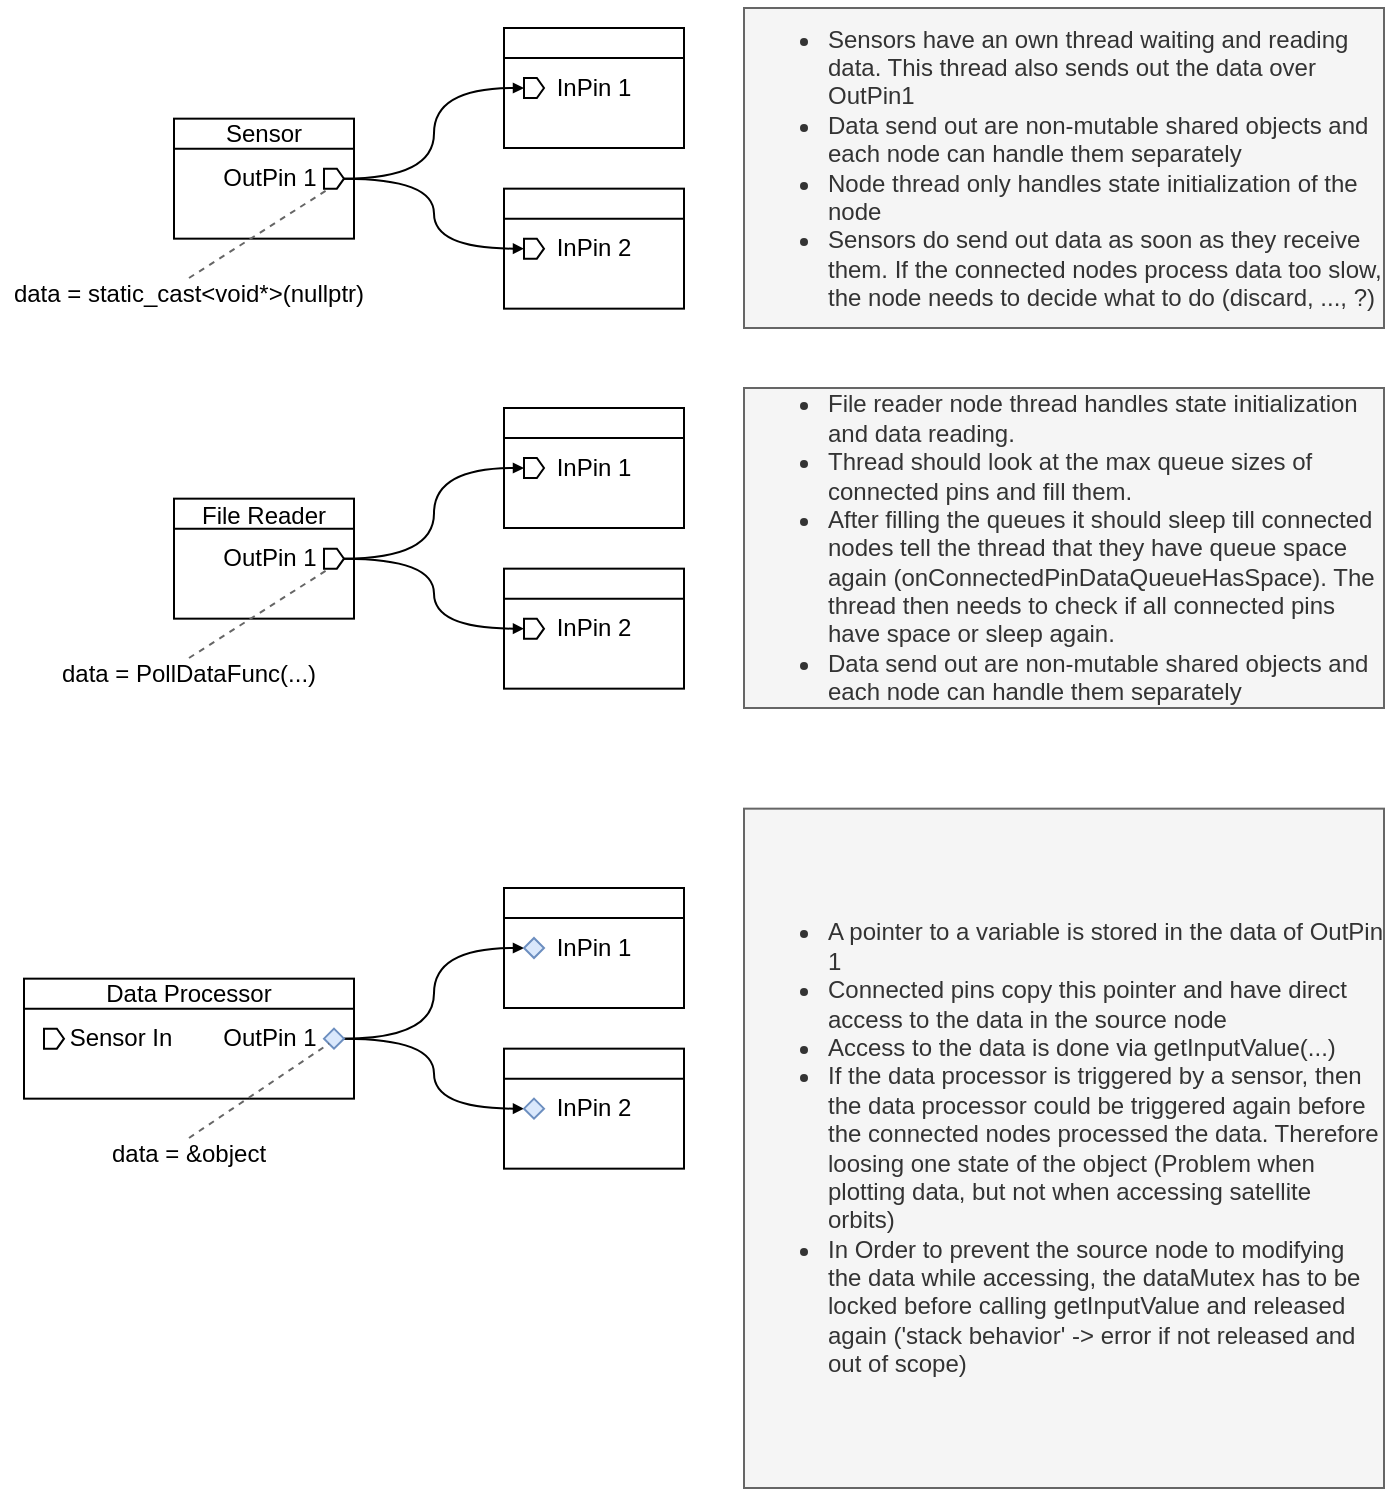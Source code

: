 <mxfile version="20.2.8" type="device" pages="2"><diagram id="ZqwIxEOseO8o3ouNPCf6" name="Page-1"><mxGraphModel dx="1065" dy="580" grid="1" gridSize="10" guides="1" tooltips="1" connect="1" arrows="1" fold="1" page="1" pageScale="1" pageWidth="827" pageHeight="1169" math="0" shadow="0"><root><mxCell id="0"/><mxCell id="1" parent="0"/><mxCell id="H5qgQs0psPk2qobehxXg-2" value="" style="rounded=0;whiteSpace=wrap;html=1;" parent="1" vertex="1"><mxGeometry x="155" y="105.33" width="90" height="60" as="geometry"/></mxCell><mxCell id="H5qgQs0psPk2qobehxXg-7" value="" style="endArrow=none;html=1;rounded=0;exitX=0;exitY=0.25;exitDx=0;exitDy=0;entryX=1;entryY=0.25;entryDx=0;entryDy=0;" parent="1" source="H5qgQs0psPk2qobehxXg-2" target="H5qgQs0psPk2qobehxXg-2" edge="1"><mxGeometry width="50" height="50" relative="1" as="geometry"><mxPoint x="310" y="280.33" as="sourcePoint"/><mxPoint x="360" y="230.33" as="targetPoint"/></mxGeometry></mxCell><mxCell id="H5qgQs0psPk2qobehxXg-16" value="" style="verticalLabelPosition=bottom;verticalAlign=top;html=1;shape=offPageConnector;rounded=0;size=0.357;direction=north;" parent="1" vertex="1"><mxGeometry x="230" y="130.33" width="10" height="10" as="geometry"/></mxCell><mxCell id="H5qgQs0psPk2qobehxXg-17" value="Sensor" style="text;html=1;strokeColor=none;fillColor=none;align=center;verticalAlign=middle;whiteSpace=wrap;rounded=0;" parent="1" vertex="1"><mxGeometry x="170" y="98.33" width="60" height="30" as="geometry"/></mxCell><mxCell id="H5qgQs0psPk2qobehxXg-18" style="edgeStyle=orthogonalEdgeStyle;rounded=0;orthogonalLoop=1;jettySize=auto;html=1;exitX=0.5;exitY=1;exitDx=0;exitDy=0;" parent="1" source="H5qgQs0psPk2qobehxXg-2" target="H5qgQs0psPk2qobehxXg-2" edge="1"><mxGeometry relative="1" as="geometry"/></mxCell><mxCell id="H5qgQs0psPk2qobehxXg-26" value="" style="rounded=0;whiteSpace=wrap;html=1;" parent="1" vertex="1"><mxGeometry x="320" y="140.33" width="90" height="60" as="geometry"/></mxCell><mxCell id="H5qgQs0psPk2qobehxXg-27" value="" style="endArrow=none;html=1;rounded=0;exitX=0;exitY=0.25;exitDx=0;exitDy=0;entryX=1;entryY=0.25;entryDx=0;entryDy=0;" parent="1" source="H5qgQs0psPk2qobehxXg-26" target="H5qgQs0psPk2qobehxXg-26" edge="1"><mxGeometry width="50" height="50" relative="1" as="geometry"><mxPoint x="475" y="315.33" as="sourcePoint"/><mxPoint x="525" y="265.33" as="targetPoint"/></mxGeometry></mxCell><mxCell id="H5qgQs0psPk2qobehxXg-28" value="" style="verticalLabelPosition=bottom;verticalAlign=top;html=1;shape=offPageConnector;rounded=0;size=0.357;direction=north;" parent="1" vertex="1"><mxGeometry x="330" y="165.33" width="10" height="10" as="geometry"/></mxCell><mxCell id="H5qgQs0psPk2qobehxXg-31" value="" style="rounded=0;whiteSpace=wrap;html=1;" parent="1" vertex="1"><mxGeometry x="320" y="60.0" width="90" height="60" as="geometry"/></mxCell><mxCell id="H5qgQs0psPk2qobehxXg-30" style="edgeStyle=orthogonalEdgeStyle;rounded=0;orthogonalLoop=1;jettySize=auto;html=1;exitX=0.5;exitY=1;exitDx=0;exitDy=0;" parent="1" source="H5qgQs0psPk2qobehxXg-26" target="H5qgQs0psPk2qobehxXg-26" edge="1"><mxGeometry relative="1" as="geometry"/></mxCell><mxCell id="H5qgQs0psPk2qobehxXg-32" value="" style="endArrow=none;html=1;rounded=0;exitX=0;exitY=0.25;exitDx=0;exitDy=0;entryX=1;entryY=0.25;entryDx=0;entryDy=0;" parent="1" source="H5qgQs0psPk2qobehxXg-31" target="H5qgQs0psPk2qobehxXg-31" edge="1"><mxGeometry width="50" height="50" relative="1" as="geometry"><mxPoint x="475" y="235" as="sourcePoint"/><mxPoint x="525" y="185" as="targetPoint"/></mxGeometry></mxCell><mxCell id="H5qgQs0psPk2qobehxXg-33" value="" style="verticalLabelPosition=bottom;verticalAlign=top;html=1;shape=offPageConnector;rounded=0;size=0.357;direction=north;" parent="1" vertex="1"><mxGeometry x="330" y="85.0" width="10" height="10" as="geometry"/></mxCell><mxCell id="H5qgQs0psPk2qobehxXg-34" style="edgeStyle=orthogonalEdgeStyle;rounded=0;orthogonalLoop=1;jettySize=auto;html=1;exitX=0.5;exitY=1;exitDx=0;exitDy=0;" parent="1" source="H5qgQs0psPk2qobehxXg-31" target="H5qgQs0psPk2qobehxXg-31" edge="1"><mxGeometry relative="1" as="geometry"/></mxCell><mxCell id="H5qgQs0psPk2qobehxXg-35" style="edgeStyle=orthogonalEdgeStyle;orthogonalLoop=1;jettySize=auto;html=1;exitX=0.5;exitY=1;exitDx=0;exitDy=0;entryX=0.5;entryY=0;entryDx=0;entryDy=0;curved=1;endArrow=block;endFill=1;endSize=3;" parent="1" source="H5qgQs0psPk2qobehxXg-16" target="H5qgQs0psPk2qobehxXg-33" edge="1"><mxGeometry relative="1" as="geometry"/></mxCell><mxCell id="H5qgQs0psPk2qobehxXg-36" style="edgeStyle=orthogonalEdgeStyle;curved=1;orthogonalLoop=1;jettySize=auto;html=1;exitX=0.5;exitY=1;exitDx=0;exitDy=0;entryX=0.5;entryY=0;entryDx=0;entryDy=0;endArrow=block;endFill=1;endSize=3;" parent="1" source="H5qgQs0psPk2qobehxXg-16" target="H5qgQs0psPk2qobehxXg-28" edge="1"><mxGeometry relative="1" as="geometry"/></mxCell><mxCell id="H5qgQs0psPk2qobehxXg-37" value="" style="rounded=0;whiteSpace=wrap;html=1;" parent="1" vertex="1"><mxGeometry x="155" y="295.33" width="90" height="60" as="geometry"/></mxCell><mxCell id="H5qgQs0psPk2qobehxXg-38" value="" style="endArrow=none;html=1;rounded=0;exitX=0;exitY=0.25;exitDx=0;exitDy=0;entryX=1;entryY=0.25;entryDx=0;entryDy=0;" parent="1" source="H5qgQs0psPk2qobehxXg-37" target="H5qgQs0psPk2qobehxXg-37" edge="1"><mxGeometry width="50" height="50" relative="1" as="geometry"><mxPoint x="310" y="470.33" as="sourcePoint"/><mxPoint x="360" y="420.33" as="targetPoint"/></mxGeometry></mxCell><mxCell id="H5qgQs0psPk2qobehxXg-39" value="" style="verticalLabelPosition=bottom;verticalAlign=top;html=1;shape=offPageConnector;rounded=0;size=0.357;direction=north;" parent="1" vertex="1"><mxGeometry x="230" y="320.33" width="10" height="10" as="geometry"/></mxCell><mxCell id="H5qgQs0psPk2qobehxXg-40" value="File Reader" style="text;html=1;strokeColor=none;fillColor=none;align=center;verticalAlign=middle;whiteSpace=wrap;rounded=0;" parent="1" vertex="1"><mxGeometry x="167" y="289.33" width="66" height="30" as="geometry"/></mxCell><mxCell id="H5qgQs0psPk2qobehxXg-41" style="edgeStyle=orthogonalEdgeStyle;rounded=0;orthogonalLoop=1;jettySize=auto;html=1;exitX=0.5;exitY=1;exitDx=0;exitDy=0;" parent="1" source="H5qgQs0psPk2qobehxXg-37" target="H5qgQs0psPk2qobehxXg-37" edge="1"><mxGeometry relative="1" as="geometry"/></mxCell><mxCell id="H5qgQs0psPk2qobehxXg-42" value="" style="rounded=0;whiteSpace=wrap;html=1;" parent="1" vertex="1"><mxGeometry x="320" y="330.33" width="90" height="60" as="geometry"/></mxCell><mxCell id="H5qgQs0psPk2qobehxXg-43" value="" style="endArrow=none;html=1;rounded=0;exitX=0;exitY=0.25;exitDx=0;exitDy=0;entryX=1;entryY=0.25;entryDx=0;entryDy=0;" parent="1" source="H5qgQs0psPk2qobehxXg-42" target="H5qgQs0psPk2qobehxXg-42" edge="1"><mxGeometry width="50" height="50" relative="1" as="geometry"><mxPoint x="475" y="505.33" as="sourcePoint"/><mxPoint x="525" y="455.33" as="targetPoint"/></mxGeometry></mxCell><mxCell id="H5qgQs0psPk2qobehxXg-44" value="" style="verticalLabelPosition=bottom;verticalAlign=top;html=1;shape=offPageConnector;rounded=0;size=0.357;direction=north;" parent="1" vertex="1"><mxGeometry x="330" y="355.33" width="10" height="10" as="geometry"/></mxCell><mxCell id="H5qgQs0psPk2qobehxXg-45" value="" style="rounded=0;whiteSpace=wrap;html=1;" parent="1" vertex="1"><mxGeometry x="320" y="250" width="90" height="60" as="geometry"/></mxCell><mxCell id="H5qgQs0psPk2qobehxXg-46" style="edgeStyle=orthogonalEdgeStyle;rounded=0;orthogonalLoop=1;jettySize=auto;html=1;exitX=0.5;exitY=1;exitDx=0;exitDy=0;" parent="1" source="H5qgQs0psPk2qobehxXg-42" target="H5qgQs0psPk2qobehxXg-42" edge="1"><mxGeometry relative="1" as="geometry"/></mxCell><mxCell id="H5qgQs0psPk2qobehxXg-47" value="" style="endArrow=none;html=1;rounded=0;exitX=0;exitY=0.25;exitDx=0;exitDy=0;entryX=1;entryY=0.25;entryDx=0;entryDy=0;" parent="1" source="H5qgQs0psPk2qobehxXg-45" target="H5qgQs0psPk2qobehxXg-45" edge="1"><mxGeometry width="50" height="50" relative="1" as="geometry"><mxPoint x="475" y="425" as="sourcePoint"/><mxPoint x="525" y="375" as="targetPoint"/></mxGeometry></mxCell><mxCell id="H5qgQs0psPk2qobehxXg-48" value="" style="verticalLabelPosition=bottom;verticalAlign=top;html=1;shape=offPageConnector;rounded=0;size=0.357;direction=north;" parent="1" vertex="1"><mxGeometry x="330" y="275" width="10" height="10" as="geometry"/></mxCell><mxCell id="H5qgQs0psPk2qobehxXg-49" style="edgeStyle=orthogonalEdgeStyle;rounded=0;orthogonalLoop=1;jettySize=auto;html=1;exitX=0.5;exitY=1;exitDx=0;exitDy=0;" parent="1" source="H5qgQs0psPk2qobehxXg-45" target="H5qgQs0psPk2qobehxXg-45" edge="1"><mxGeometry relative="1" as="geometry"/></mxCell><mxCell id="H5qgQs0psPk2qobehxXg-50" style="edgeStyle=orthogonalEdgeStyle;orthogonalLoop=1;jettySize=auto;html=1;exitX=0.5;exitY=1;exitDx=0;exitDy=0;entryX=0.5;entryY=0;entryDx=0;entryDy=0;curved=1;endArrow=block;endFill=1;endSize=3;" parent="1" source="H5qgQs0psPk2qobehxXg-39" target="H5qgQs0psPk2qobehxXg-48" edge="1"><mxGeometry relative="1" as="geometry"/></mxCell><mxCell id="H5qgQs0psPk2qobehxXg-51" style="edgeStyle=orthogonalEdgeStyle;curved=1;orthogonalLoop=1;jettySize=auto;html=1;exitX=0.5;exitY=1;exitDx=0;exitDy=0;entryX=0.5;entryY=0;entryDx=0;entryDy=0;endArrow=block;endFill=1;endSize=3;" parent="1" source="H5qgQs0psPk2qobehxXg-39" target="H5qgQs0psPk2qobehxXg-44" edge="1"><mxGeometry relative="1" as="geometry"/></mxCell><mxCell id="H5qgQs0psPk2qobehxXg-52" value="OutPin 1" style="text;html=1;strokeColor=none;fillColor=none;align=center;verticalAlign=middle;whiteSpace=wrap;rounded=0;" parent="1" vertex="1"><mxGeometry x="173" y="120.0" width="60" height="30" as="geometry"/></mxCell><mxCell id="H5qgQs0psPk2qobehxXg-53" value="InPin 1" style="text;html=1;strokeColor=none;fillColor=none;align=center;verticalAlign=middle;whiteSpace=wrap;rounded=0;" parent="1" vertex="1"><mxGeometry x="335" y="75.0" width="60" height="30" as="geometry"/></mxCell><mxCell id="H5qgQs0psPk2qobehxXg-54" value="InPin 2" style="text;html=1;strokeColor=none;fillColor=none;align=center;verticalAlign=middle;whiteSpace=wrap;rounded=0;" parent="1" vertex="1"><mxGeometry x="335" y="155.33" width="60" height="30" as="geometry"/></mxCell><mxCell id="H5qgQs0psPk2qobehxXg-55" value="OutPin 1" style="text;html=1;strokeColor=none;fillColor=none;align=center;verticalAlign=middle;whiteSpace=wrap;rounded=0;" parent="1" vertex="1"><mxGeometry x="173" y="310.33" width="60" height="30" as="geometry"/></mxCell><mxCell id="H5qgQs0psPk2qobehxXg-56" value="InPin 1" style="text;html=1;strokeColor=none;fillColor=none;align=center;verticalAlign=middle;whiteSpace=wrap;rounded=0;" parent="1" vertex="1"><mxGeometry x="335" y="265.33" width="60" height="30" as="geometry"/></mxCell><mxCell id="H5qgQs0psPk2qobehxXg-57" value="InPin 2" style="text;html=1;strokeColor=none;fillColor=none;align=center;verticalAlign=middle;whiteSpace=wrap;rounded=0;" parent="1" vertex="1"><mxGeometry x="335" y="345.33" width="60" height="30" as="geometry"/></mxCell><mxCell id="H5qgQs0psPk2qobehxXg-58" value="" style="rounded=0;whiteSpace=wrap;html=1;" parent="1" vertex="1"><mxGeometry x="80" y="535.33" width="165" height="60" as="geometry"/></mxCell><mxCell id="H5qgQs0psPk2qobehxXg-59" value="" style="endArrow=none;html=1;rounded=0;exitX=0;exitY=0.25;exitDx=0;exitDy=0;entryX=1;entryY=0.25;entryDx=0;entryDy=0;" parent="1" source="H5qgQs0psPk2qobehxXg-58" target="H5qgQs0psPk2qobehxXg-58" edge="1"><mxGeometry width="50" height="50" relative="1" as="geometry"><mxPoint x="310" y="710.33" as="sourcePoint"/><mxPoint x="360" y="660.33" as="targetPoint"/></mxGeometry></mxCell><mxCell id="H5qgQs0psPk2qobehxXg-61" value="Data Processor" style="text;html=1;strokeColor=none;fillColor=none;align=center;verticalAlign=middle;whiteSpace=wrap;rounded=0;" parent="1" vertex="1"><mxGeometry x="116" y="528.33" width="93" height="30" as="geometry"/></mxCell><mxCell id="H5qgQs0psPk2qobehxXg-62" style="edgeStyle=orthogonalEdgeStyle;rounded=0;orthogonalLoop=1;jettySize=auto;html=1;exitX=0.5;exitY=1;exitDx=0;exitDy=0;" parent="1" edge="1"><mxGeometry relative="1" as="geometry"><mxPoint x="142.5" y="595.33" as="sourcePoint"/><mxPoint x="142.5" y="595.33" as="targetPoint"/></mxGeometry></mxCell><mxCell id="H5qgQs0psPk2qobehxXg-63" value="" style="rounded=0;whiteSpace=wrap;html=1;" parent="1" vertex="1"><mxGeometry x="320" y="570.33" width="90" height="60" as="geometry"/></mxCell><mxCell id="H5qgQs0psPk2qobehxXg-64" value="" style="endArrow=none;html=1;rounded=0;exitX=0;exitY=0.25;exitDx=0;exitDy=0;entryX=1;entryY=0.25;entryDx=0;entryDy=0;" parent="1" source="H5qgQs0psPk2qobehxXg-63" target="H5qgQs0psPk2qobehxXg-63" edge="1"><mxGeometry width="50" height="50" relative="1" as="geometry"><mxPoint x="475" y="745.33" as="sourcePoint"/><mxPoint x="525" y="695.33" as="targetPoint"/></mxGeometry></mxCell><mxCell id="H5qgQs0psPk2qobehxXg-66" value="" style="rounded=0;whiteSpace=wrap;html=1;" parent="1" vertex="1"><mxGeometry x="320" y="490" width="90" height="60" as="geometry"/></mxCell><mxCell id="H5qgQs0psPk2qobehxXg-67" style="edgeStyle=orthogonalEdgeStyle;rounded=0;orthogonalLoop=1;jettySize=auto;html=1;exitX=0.5;exitY=1;exitDx=0;exitDy=0;" parent="1" source="H5qgQs0psPk2qobehxXg-63" target="H5qgQs0psPk2qobehxXg-63" edge="1"><mxGeometry relative="1" as="geometry"/></mxCell><mxCell id="H5qgQs0psPk2qobehxXg-68" value="" style="endArrow=none;html=1;rounded=0;exitX=0;exitY=0.25;exitDx=0;exitDy=0;entryX=1;entryY=0.25;entryDx=0;entryDy=0;" parent="1" source="H5qgQs0psPk2qobehxXg-66" target="H5qgQs0psPk2qobehxXg-66" edge="1"><mxGeometry width="50" height="50" relative="1" as="geometry"><mxPoint x="475" y="665" as="sourcePoint"/><mxPoint x="525" y="615" as="targetPoint"/></mxGeometry></mxCell><mxCell id="H5qgQs0psPk2qobehxXg-70" style="edgeStyle=orthogonalEdgeStyle;rounded=0;orthogonalLoop=1;jettySize=auto;html=1;exitX=0.5;exitY=1;exitDx=0;exitDy=0;" parent="1" source="H5qgQs0psPk2qobehxXg-66" target="H5qgQs0psPk2qobehxXg-66" edge="1"><mxGeometry relative="1" as="geometry"/></mxCell><mxCell id="H5qgQs0psPk2qobehxXg-71" style="edgeStyle=orthogonalEdgeStyle;orthogonalLoop=1;jettySize=auto;html=1;entryX=0;entryY=0.5;entryDx=0;entryDy=0;curved=1;endArrow=block;endFill=1;endSize=3;exitX=1;exitY=0.5;exitDx=0;exitDy=0;" parent="1" source="H5qgQs0psPk2qobehxXg-13" target="H5qgQs0psPk2qobehxXg-78" edge="1"><mxGeometry relative="1" as="geometry"><mxPoint x="250" y="560" as="sourcePoint"/><mxPoint x="330" y="520" as="targetPoint"/></mxGeometry></mxCell><mxCell id="H5qgQs0psPk2qobehxXg-72" style="edgeStyle=orthogonalEdgeStyle;curved=1;orthogonalLoop=1;jettySize=auto;html=1;entryX=0;entryY=0.5;entryDx=0;entryDy=0;endArrow=block;endFill=1;endSize=3;exitX=1;exitY=0.5;exitDx=0;exitDy=0;" parent="1" source="H5qgQs0psPk2qobehxXg-13" target="H5qgQs0psPk2qobehxXg-77" edge="1"><mxGeometry relative="1" as="geometry"><mxPoint x="250" y="570" as="sourcePoint"/><mxPoint x="330" y="600.33" as="targetPoint"/></mxGeometry></mxCell><mxCell id="H5qgQs0psPk2qobehxXg-73" value="OutPin 1" style="text;html=1;strokeColor=none;fillColor=none;align=center;verticalAlign=middle;whiteSpace=wrap;rounded=0;" parent="1" vertex="1"><mxGeometry x="173" y="550.33" width="60" height="30" as="geometry"/></mxCell><mxCell id="H5qgQs0psPk2qobehxXg-74" value="InPin 1" style="text;html=1;strokeColor=none;fillColor=none;align=center;verticalAlign=middle;whiteSpace=wrap;rounded=0;" parent="1" vertex="1"><mxGeometry x="335" y="505.33" width="60" height="30" as="geometry"/></mxCell><mxCell id="H5qgQs0psPk2qobehxXg-75" value="InPin 2" style="text;html=1;strokeColor=none;fillColor=none;align=center;verticalAlign=middle;whiteSpace=wrap;rounded=0;" parent="1" vertex="1"><mxGeometry x="335" y="585.33" width="60" height="30" as="geometry"/></mxCell><mxCell id="H5qgQs0psPk2qobehxXg-13" value="" style="rhombus;whiteSpace=wrap;html=1;fillColor=#dae8fc;strokeColor=#6c8ebf;" parent="1" vertex="1"><mxGeometry x="230" y="560.33" width="10" height="10" as="geometry"/></mxCell><mxCell id="H5qgQs0psPk2qobehxXg-77" value="" style="rhombus;whiteSpace=wrap;html=1;fillColor=#dae8fc;strokeColor=#6c8ebf;" parent="1" vertex="1"><mxGeometry x="330" y="595.33" width="10" height="10" as="geometry"/></mxCell><mxCell id="H5qgQs0psPk2qobehxXg-78" value="" style="rhombus;whiteSpace=wrap;html=1;fillColor=#dae8fc;strokeColor=#6c8ebf;" parent="1" vertex="1"><mxGeometry x="330" y="515.0" width="10" height="10" as="geometry"/></mxCell><mxCell id="H5qgQs0psPk2qobehxXg-80" value="" style="verticalLabelPosition=bottom;verticalAlign=top;html=1;shape=offPageConnector;rounded=0;size=0.357;direction=north;" parent="1" vertex="1"><mxGeometry x="90" y="560.33" width="10" height="10" as="geometry"/></mxCell><mxCell id="H5qgQs0psPk2qobehxXg-81" value="Sensor In" style="text;html=1;align=center;verticalAlign=middle;resizable=0;points=[];autosize=1;strokeColor=none;fillColor=none;" parent="1" vertex="1"><mxGeometry x="93" y="555.33" width="70" height="20" as="geometry"/></mxCell><mxCell id="H5qgQs0psPk2qobehxXg-86" value="&lt;ul&gt;&lt;li style=&quot;&quot;&gt;Sensors have an own thread waiting and reading data. This thread also sends out the data over OutPin1&lt;/li&gt;&lt;li style=&quot;&quot;&gt;Data send out are non-mutable shared objects and each node can handle them separately&lt;/li&gt;&lt;li style=&quot;&quot;&gt;Node thread only handles state initialization of the node&lt;/li&gt;&lt;li style=&quot;&quot;&gt;Sensors do send out data as soon as they receive them. If the connected nodes process data too slow, the node needs to decide what to do (discard, ..., ?)&lt;/li&gt;&lt;/ul&gt;" style="text;html=1;align=left;verticalAlign=middle;whiteSpace=wrap;rounded=0;fillColor=#f5f5f5;fontColor=#333333;strokeColor=#666666;" parent="1" vertex="1"><mxGeometry x="440" y="50" width="320" height="160" as="geometry"/></mxCell><mxCell id="H5qgQs0psPk2qobehxXg-89" style="orthogonalLoop=1;jettySize=auto;html=1;exitX=0.5;exitY=0;exitDx=0;exitDy=0;entryX=0;entryY=0.25;entryDx=0;entryDy=0;endArrow=none;endFill=0;endSize=3;rounded=0;dashed=1;fillColor=#f5f5f5;strokeColor=#666666;" parent="1" source="H5qgQs0psPk2qobehxXg-88" target="H5qgQs0psPk2qobehxXg-16" edge="1"><mxGeometry relative="1" as="geometry"/></mxCell><mxCell id="H5qgQs0psPk2qobehxXg-88" value="data = static_cast&amp;lt;void*&amp;gt;(nullptr)" style="text;html=1;strokeColor=none;fillColor=none;align=center;verticalAlign=middle;whiteSpace=wrap;rounded=0;" parent="1" vertex="1"><mxGeometry x="68.25" y="185" width="188.5" height="15.33" as="geometry"/></mxCell><mxCell id="eJ193D-gLVdcriBQh4Yc-1" style="edgeStyle=orthogonalEdgeStyle;rounded=0;orthogonalLoop=1;jettySize=auto;html=1;exitX=0.5;exitY=1;exitDx=0;exitDy=0;" parent="1" source="H5qgQs0psPk2qobehxXg-86" target="H5qgQs0psPk2qobehxXg-86" edge="1"><mxGeometry relative="1" as="geometry"/></mxCell><mxCell id="eJ193D-gLVdcriBQh4Yc-2" value="data = PollDataFunc(...)" style="text;html=1;strokeColor=none;fillColor=none;align=center;verticalAlign=middle;whiteSpace=wrap;rounded=0;" parent="1" vertex="1"><mxGeometry x="68.25" y="375.0" width="188.5" height="15.33" as="geometry"/></mxCell><mxCell id="eJ193D-gLVdcriBQh4Yc-3" style="orthogonalLoop=1;jettySize=auto;html=1;exitX=0.5;exitY=0;exitDx=0;exitDy=0;entryX=0;entryY=0.25;entryDx=0;entryDy=0;endArrow=none;endFill=0;endSize=3;rounded=0;dashed=1;fillColor=#f5f5f5;strokeColor=#666666;" parent="1" source="eJ193D-gLVdcriBQh4Yc-2" target="H5qgQs0psPk2qobehxXg-39" edge="1"><mxGeometry relative="1" as="geometry"><mxPoint x="181.375" y="195" as="sourcePoint"/><mxPoint x="242.5" y="150.33" as="targetPoint"/></mxGeometry></mxCell><mxCell id="eJ193D-gLVdcriBQh4Yc-4" value="&lt;ul&gt;&lt;li style=&quot;&quot;&gt;File reader node thread handles state initialization and data reading.&lt;/li&gt;&lt;li style=&quot;&quot;&gt;Thread should look at the max queue sizes of connected pins and fill them.&lt;/li&gt;&lt;li style=&quot;&quot;&gt;After filling the queues it should sleep till connected nodes tell the thread that they have queue space again (onConnectedPinDataQueueHasSpace). The thread then needs to check if all connected pins have space or sleep again.&lt;/li&gt;&lt;li style=&quot;&quot;&gt;Data send out are non-mutable shared objects and each node can handle them separately&lt;/li&gt;&lt;/ul&gt;" style="text;html=1;align=left;verticalAlign=middle;whiteSpace=wrap;rounded=0;fillColor=#f5f5f5;fontColor=#333333;strokeColor=#666666;" parent="1" vertex="1"><mxGeometry x="440" y="240" width="320" height="160" as="geometry"/></mxCell><mxCell id="eJ193D-gLVdcriBQh4Yc-5" value="&lt;ul&gt;&lt;li style=&quot;&quot;&gt;A pointer to a variable is stored in the data of OutPin 1&lt;/li&gt;&lt;li style=&quot;&quot;&gt;Connected pins copy this pointer and have direct access to the data in the source node&lt;/li&gt;&lt;li style=&quot;&quot;&gt;Access to the data is done via getInputValue(...)&lt;/li&gt;&lt;li&gt;If the data processor is triggered by a sensor, then the data processor could be triggered again before the connected nodes processed the data. Therefore loosing one state of the object (Problem when plotting data, but not when accessing satellite orbits)&lt;/li&gt;&lt;li style=&quot;&quot;&gt;In Order to prevent the source node to modifying the data while accessing, the dataMutex has to be locked before calling getInputValue and released again ('stack behavior' -&amp;gt; error if not released and out of scope)&lt;/li&gt;&lt;/ul&gt;" style="text;html=1;align=left;verticalAlign=middle;whiteSpace=wrap;rounded=0;fillColor=#f5f5f5;fontColor=#333333;strokeColor=#666666;" parent="1" vertex="1"><mxGeometry x="440" y="450.33" width="320" height="339.67" as="geometry"/></mxCell><mxCell id="eJ193D-gLVdcriBQh4Yc-6" value="data = &amp;amp;object" style="text;html=1;strokeColor=none;fillColor=none;align=center;verticalAlign=middle;whiteSpace=wrap;rounded=0;" parent="1" vertex="1"><mxGeometry x="68.25" y="615" width="188.5" height="15.33" as="geometry"/></mxCell><mxCell id="eJ193D-gLVdcriBQh4Yc-7" style="orthogonalLoop=1;jettySize=auto;html=1;exitX=0.5;exitY=0;exitDx=0;exitDy=0;entryX=0;entryY=1;entryDx=0;entryDy=0;endArrow=none;endFill=0;endSize=3;rounded=0;dashed=1;fillColor=#f5f5f5;strokeColor=#666666;" parent="1" source="eJ193D-gLVdcriBQh4Yc-6" target="H5qgQs0psPk2qobehxXg-13" edge="1"><mxGeometry relative="1" as="geometry"><mxPoint x="181.375" y="385.33" as="sourcePoint"/><mxPoint x="242.5" y="340.33" as="targetPoint"/></mxGeometry></mxCell></root></mxGraphModel></diagram><diagram id="0F2mWdSo9MbcTjgv5oZS" name="Page-2"><mxGraphModel dx="950" dy="580" grid="1" gridSize="10" guides="1" tooltips="1" connect="1" arrows="1" fold="1" page="1" pageScale="1" pageWidth="827" pageHeight="1169" math="0" shadow="0"><root><mxCell id="0"/><mxCell id="1" parent="0"/><mxCell id="dXPEHVekcRHjZzTGkTMn-16" value="" style="rounded=0;whiteSpace=wrap;html=1;" vertex="1" parent="1"><mxGeometry x="163.8" y="640" width="200" height="84" as="geometry"/></mxCell><mxCell id="sB1Jnwu3L8uCmRyE0jRt-1" value="" style="rounded=0;whiteSpace=wrap;html=1;" parent="1" vertex="1"><mxGeometry x="80" y="38" width="200" height="60" as="geometry"/></mxCell><mxCell id="sB1Jnwu3L8uCmRyE0jRt-2" value="" style="endArrow=none;html=1;rounded=0;exitX=0;exitY=0.25;exitDx=0;exitDy=0;entryX=1;entryY=0.25;entryDx=0;entryDy=0;" parent="1" source="sB1Jnwu3L8uCmRyE0jRt-1" target="sB1Jnwu3L8uCmRyE0jRt-1" edge="1"><mxGeometry width="50" height="50" relative="1" as="geometry"><mxPoint x="310" y="213.0" as="sourcePoint"/><mxPoint x="360" y="163.0" as="targetPoint"/></mxGeometry></mxCell><mxCell id="sB1Jnwu3L8uCmRyE0jRt-3" value="IMU Integrator" style="text;html=1;strokeColor=none;fillColor=none;align=center;verticalAlign=middle;whiteSpace=wrap;rounded=0;" parent="1" vertex="1"><mxGeometry x="133.5" y="30.0" width="93" height="30" as="geometry"/></mxCell><mxCell id="sB1Jnwu3L8uCmRyE0jRt-4" style="edgeStyle=orthogonalEdgeStyle;rounded=0;orthogonalLoop=1;jettySize=auto;html=1;exitX=0.5;exitY=1;exitDx=0;exitDy=0;" parent="1" edge="1"><mxGeometry relative="1" as="geometry"><mxPoint x="142.5" y="98.0" as="sourcePoint"/><mxPoint x="142.5" y="98.0" as="targetPoint"/></mxGeometry></mxCell><mxCell id="sB1Jnwu3L8uCmRyE0jRt-5" value="InertialNavSol" style="text;html=1;strokeColor=none;fillColor=none;align=center;verticalAlign=middle;whiteSpace=wrap;rounded=0;" parent="1" vertex="1"><mxGeometry x="194" y="53.0" width="60" height="30" as="geometry"/></mxCell><mxCell id="sB1Jnwu3L8uCmRyE0jRt-7" value="" style="verticalLabelPosition=bottom;verticalAlign=top;html=1;shape=offPageConnector;rounded=0;size=0.357;direction=north;" parent="1" vertex="1"><mxGeometry x="90" y="63.0" width="10" height="10" as="geometry"/></mxCell><mxCell id="sB1Jnwu3L8uCmRyE0jRt-8" value="ImuObs" style="text;html=1;align=center;verticalAlign=middle;resizable=0;points=[];autosize=1;strokeColor=none;fillColor=none;" parent="1" vertex="1"><mxGeometry x="93" y="53.0" width="70" height="30" as="geometry"/></mxCell><mxCell id="jmUmT0wYGd3Mm0bCw8jl-1" value="" style="verticalLabelPosition=bottom;verticalAlign=top;html=1;shape=offPageConnector;rounded=0;size=0.357;direction=north;" parent="1" vertex="1"><mxGeometry x="265" y="63.0" width="10" height="10" as="geometry"/></mxCell><mxCell id="_fMg8zuvEgkTy0AXQ61R-7" value="" style="verticalLabelPosition=bottom;verticalAlign=top;html=1;shape=offPageConnector;rounded=0;size=0.357;direction=north;" parent="1" vertex="1"><mxGeometry x="90" y="78.0" width="10" height="10" as="geometry"/></mxCell><mxCell id="_fMg8zuvEgkTy0AXQ61R-8" value="PosVelAttInit" style="text;html=1;align=left;verticalAlign=middle;resizable=0;points=[];autosize=1;strokeColor=none;fillColor=none;" parent="1" vertex="1"><mxGeometry x="105" y="68.0" width="90" height="30" as="geometry"/></mxCell><mxCell id="JrVPZDQSI5kfu2KqmfRX-1" value="&lt;ul&gt;&lt;li style=&quot;&quot;&gt;Firable:&lt;/li&gt;&lt;ul&gt;&lt;li&gt;PosVelAttInit&lt;/li&gt;&lt;ul&gt;&lt;li&gt;1 -&amp;gt; queueBlocked = true, no more msg on this port&lt;/li&gt;&lt;/ul&gt;&lt;li style=&quot;&quot;&gt;ImuObs&lt;/li&gt;&lt;ul&gt;&lt;li style=&quot;&quot;&gt;n ImuObs (n = 2 for RK, Heun)&lt;/li&gt;&lt;li style=&quot;&quot;&gt;1 PosVelAttInit&lt;/li&gt;&lt;/ul&gt;&lt;/ul&gt;&lt;/ul&gt;" style="text;html=1;align=left;verticalAlign=middle;whiteSpace=wrap;rounded=0;fillColor=#f5f5f5;fontColor=#333333;strokeColor=#666666;" parent="1" vertex="1"><mxGeometry x="400" y="38" width="300" height="102" as="geometry"/></mxCell><mxCell id="JrVPZDQSI5kfu2KqmfRX-3" value="" style="rounded=0;whiteSpace=wrap;html=1;" parent="1" vertex="1"><mxGeometry x="80" y="158" width="200" height="84" as="geometry"/></mxCell><mxCell id="JrVPZDQSI5kfu2KqmfRX-4" value="" style="endArrow=none;html=1;rounded=0;exitX=-0.002;exitY=0.183;exitDx=0;exitDy=0;entryX=1.005;entryY=0.18;entryDx=0;entryDy=0;entryPerimeter=0;exitPerimeter=0;" parent="1" source="JrVPZDQSI5kfu2KqmfRX-3" target="JrVPZDQSI5kfu2KqmfRX-3" edge="1"><mxGeometry width="50" height="50" relative="1" as="geometry"><mxPoint x="310" y="333.0" as="sourcePoint"/><mxPoint x="360" y="283.0" as="targetPoint"/></mxGeometry></mxCell><mxCell id="JrVPZDQSI5kfu2KqmfRX-5" value="IMU Integrator" style="text;html=1;strokeColor=none;fillColor=none;align=center;verticalAlign=middle;whiteSpace=wrap;rounded=0;" parent="1" vertex="1"><mxGeometry x="133.5" y="150.0" width="93" height="30" as="geometry"/></mxCell><mxCell id="JrVPZDQSI5kfu2KqmfRX-6" style="edgeStyle=orthogonalEdgeStyle;rounded=0;orthogonalLoop=1;jettySize=auto;html=1;exitX=0.5;exitY=1;exitDx=0;exitDy=0;" parent="1" edge="1"><mxGeometry relative="1" as="geometry"><mxPoint x="142.5" y="218.0" as="sourcePoint"/><mxPoint x="142.5" y="218.0" as="targetPoint"/></mxGeometry></mxCell><mxCell id="JrVPZDQSI5kfu2KqmfRX-7" value="InertialNavSol" style="text;html=1;strokeColor=none;fillColor=none;align=center;verticalAlign=middle;whiteSpace=wrap;rounded=0;" parent="1" vertex="1"><mxGeometry x="194" y="173.0" width="60" height="30" as="geometry"/></mxCell><mxCell id="JrVPZDQSI5kfu2KqmfRX-8" value="" style="verticalLabelPosition=bottom;verticalAlign=top;html=1;shape=offPageConnector;rounded=0;size=0.357;direction=north;" parent="1" vertex="1"><mxGeometry x="90" y="183.0" width="10" height="10" as="geometry"/></mxCell><mxCell id="JrVPZDQSI5kfu2KqmfRX-9" value="ImuObs" style="text;html=1;align=center;verticalAlign=middle;resizable=0;points=[];autosize=1;strokeColor=none;fillColor=none;" parent="1" vertex="1"><mxGeometry x="93" y="173.0" width="70" height="30" as="geometry"/></mxCell><mxCell id="JrVPZDQSI5kfu2KqmfRX-10" value="" style="verticalLabelPosition=bottom;verticalAlign=top;html=1;shape=offPageConnector;rounded=0;size=0.357;direction=north;" parent="1" vertex="1"><mxGeometry x="265" y="183.0" width="10" height="10" as="geometry"/></mxCell><mxCell id="JrVPZDQSI5kfu2KqmfRX-11" value="" style="verticalLabelPosition=bottom;verticalAlign=top;html=1;shape=offPageConnector;rounded=0;size=0.357;direction=north;" parent="1" vertex="1"><mxGeometry x="90" y="198.0" width="10" height="10" as="geometry"/></mxCell><mxCell id="JrVPZDQSI5kfu2KqmfRX-12" value="PosVelAttInit" style="text;html=1;align=left;verticalAlign=middle;resizable=0;points=[];autosize=1;strokeColor=none;fillColor=none;" parent="1" vertex="1"><mxGeometry x="105" y="188.0" width="90" height="30" as="geometry"/></mxCell><mxCell id="JrVPZDQSI5kfu2KqmfRX-13" value="&lt;ul&gt;&lt;li style=&quot;&quot;&gt;Firable:&lt;/li&gt;&lt;ul&gt;&lt;li&gt;PosVelAttInit&lt;/li&gt;&lt;ul&gt;&lt;li&gt;1 -&amp;gt; queueBlocked = true, no more msg on this port&lt;/li&gt;&lt;/ul&gt;&lt;li&gt;Predict&lt;/li&gt;&lt;ul&gt;&lt;li&gt;1 Predict&lt;/li&gt;&lt;li&gt;LCKF sends 1 Timestamp, Integrator calculates till this timestamp, then sleeps&lt;/li&gt;&lt;/ul&gt;&lt;li&gt;PVAError&lt;/li&gt;&lt;ul&gt;&lt;li&gt;1 -&amp;gt; store value and remove predict queue msg&lt;/li&gt;&lt;/ul&gt;&lt;li&gt;ImuObs&lt;/li&gt;&lt;ul&gt;&lt;li&gt;n ImuObs (n = 2 for RK, Heun)&lt;/li&gt;&lt;li&gt;0 Predict or 1 predict but ImuObs &amp;lt; predict time&lt;/li&gt;&lt;/ul&gt;&lt;/ul&gt;&lt;li&gt;Priority of Pins:&lt;/li&gt;&lt;ul&gt;&lt;li&gt;PosVelAttInit, Predict, PVAError,&amp;nbsp;ImuObs&lt;/li&gt;&lt;/ul&gt;&lt;/ul&gt;" style="text;html=1;align=left;verticalAlign=middle;whiteSpace=wrap;rounded=0;fillColor=#f5f5f5;fontColor=#333333;strokeColor=#666666;" parent="1" vertex="1"><mxGeometry x="400" y="158" width="300" height="282" as="geometry"/></mxCell><mxCell id="hNnMQR5T7PZ5afJXbbON-2" value="" style="verticalLabelPosition=bottom;verticalAlign=top;html=1;shape=offPageConnector;rounded=0;size=0.357;direction=north;" parent="1" vertex="1"><mxGeometry x="90" y="213.0" width="10" height="10" as="geometry"/></mxCell><mxCell id="hNnMQR5T7PZ5afJXbbON-3" value="PVAError" style="text;html=1;align=left;verticalAlign=middle;resizable=0;points=[];autosize=1;strokeColor=none;fillColor=none;" parent="1" vertex="1"><mxGeometry x="105" y="203.0" width="70" height="30" as="geometry"/></mxCell><mxCell id="hNnMQR5T7PZ5afJXbbON-4" value="" style="verticalLabelPosition=bottom;verticalAlign=top;html=1;shape=offPageConnector;rounded=0;size=0.357;direction=north;" parent="1" vertex="1"><mxGeometry x="90" y="228.0" width="10" height="10" as="geometry"/></mxCell><mxCell id="hNnMQR5T7PZ5afJXbbON-5" value="Predict" style="text;html=1;align=left;verticalAlign=middle;resizable=0;points=[];autosize=1;strokeColor=none;fillColor=none;" parent="1" vertex="1"><mxGeometry x="105" y="218.0" width="60" height="30" as="geometry"/></mxCell><mxCell id="hNnMQR5T7PZ5afJXbbON-6" value="100Hz" style="text;html=1;align=center;verticalAlign=middle;resizable=0;points=[];autosize=1;strokeColor=none;fillColor=none;" parent="1" vertex="1"><mxGeometry x="30" y="173" width="60" height="30" as="geometry"/></mxCell><mxCell id="hNnMQR5T7PZ5afJXbbON-7" value="1Hz" style="text;html=1;align=center;verticalAlign=middle;resizable=0;points=[];autosize=1;strokeColor=none;fillColor=none;" parent="1" vertex="1"><mxGeometry x="40" y="203" width="40" height="30" as="geometry"/></mxCell><mxCell id="LcjGCd3cf-vWDwUe1i0Y-1" value="" style="rounded=0;whiteSpace=wrap;html=1;" vertex="1" parent="1"><mxGeometry x="163.4" y="519" width="200" height="84" as="geometry"/></mxCell><mxCell id="LcjGCd3cf-vWDwUe1i0Y-2" value="" style="endArrow=none;html=1;rounded=0;exitX=-0.002;exitY=0.183;exitDx=0;exitDy=0;entryX=1.005;entryY=0.18;entryDx=0;entryDy=0;entryPerimeter=0;exitPerimeter=0;" edge="1" parent="1" source="LcjGCd3cf-vWDwUe1i0Y-1" target="LcjGCd3cf-vWDwUe1i0Y-1"><mxGeometry width="50" height="50" relative="1" as="geometry"><mxPoint x="393.4" y="694" as="sourcePoint"/><mxPoint x="443.4" y="644" as="targetPoint"/></mxGeometry></mxCell><mxCell id="LcjGCd3cf-vWDwUe1i0Y-3" value="IMU Integrator" style="text;html=1;strokeColor=none;fillColor=none;align=center;verticalAlign=middle;whiteSpace=wrap;rounded=0;" vertex="1" parent="1"><mxGeometry x="216.9" y="511" width="93" height="30" as="geometry"/></mxCell><mxCell id="LcjGCd3cf-vWDwUe1i0Y-4" style="edgeStyle=orthogonalEdgeStyle;rounded=0;orthogonalLoop=1;jettySize=auto;html=1;exitX=0.5;exitY=1;exitDx=0;exitDy=0;" edge="1" parent="1"><mxGeometry relative="1" as="geometry"><mxPoint x="225.9" y="579.0" as="sourcePoint"/><mxPoint x="225.9" y="579.0" as="targetPoint"/></mxGeometry></mxCell><mxCell id="LcjGCd3cf-vWDwUe1i0Y-5" value="InertialNavSol" style="text;html=1;strokeColor=none;fillColor=none;align=center;verticalAlign=middle;whiteSpace=wrap;rounded=0;" vertex="1" parent="1"><mxGeometry x="277.4" y="534" width="60" height="30" as="geometry"/></mxCell><mxCell id="LcjGCd3cf-vWDwUe1i0Y-6" value="" style="verticalLabelPosition=bottom;verticalAlign=top;html=1;shape=offPageConnector;rounded=0;size=0.357;direction=north;" vertex="1" parent="1"><mxGeometry x="173.4" y="544" width="10" height="10" as="geometry"/></mxCell><mxCell id="LcjGCd3cf-vWDwUe1i0Y-7" value="ImuObs" style="text;html=1;align=center;verticalAlign=middle;resizable=0;points=[];autosize=1;strokeColor=none;fillColor=none;" vertex="1" parent="1"><mxGeometry x="176.4" y="534" width="70" height="30" as="geometry"/></mxCell><mxCell id="dXPEHVekcRHjZzTGkTMn-38" style="edgeStyle=orthogonalEdgeStyle;orthogonalLoop=1;jettySize=auto;html=1;exitX=0.5;exitY=1;exitDx=0;exitDy=0;entryX=0.5;entryY=0;entryDx=0;entryDy=0;endArrow=blockThin;endFill=1;" edge="1" parent="1" source="LcjGCd3cf-vWDwUe1i0Y-8" target="dXPEHVekcRHjZzTGkTMn-21"><mxGeometry relative="1" as="geometry"><Array as="points"><mxPoint x="378" y="549"/><mxPoint x="378" y="610"/><mxPoint x="160" y="610"/><mxPoint x="160" y="670"/></Array></mxGeometry></mxCell><mxCell id="LcjGCd3cf-vWDwUe1i0Y-8" value="" style="verticalLabelPosition=bottom;verticalAlign=top;html=1;shape=offPageConnector;rounded=0;size=0.357;direction=north;" vertex="1" parent="1"><mxGeometry x="348.4" y="544" width="10" height="10" as="geometry"/></mxCell><mxCell id="LcjGCd3cf-vWDwUe1i0Y-9" value="" style="verticalLabelPosition=bottom;verticalAlign=top;html=1;shape=offPageConnector;rounded=0;size=0.357;direction=north;" vertex="1" parent="1"><mxGeometry x="173.4" y="559" width="10" height="10" as="geometry"/></mxCell><mxCell id="LcjGCd3cf-vWDwUe1i0Y-10" value="PosVelAttInit" style="text;html=1;align=left;verticalAlign=middle;resizable=0;points=[];autosize=1;strokeColor=none;fillColor=none;" vertex="1" parent="1"><mxGeometry x="188.4" y="549" width="90" height="30" as="geometry"/></mxCell><mxCell id="LcjGCd3cf-vWDwUe1i0Y-11" value="" style="verticalLabelPosition=bottom;verticalAlign=top;html=1;shape=offPageConnector;rounded=0;size=0.357;direction=north;" vertex="1" parent="1"><mxGeometry x="173.4" y="574" width="10" height="10" as="geometry"/></mxCell><mxCell id="LcjGCd3cf-vWDwUe1i0Y-12" value="PVAError" style="text;html=1;align=left;verticalAlign=middle;resizable=0;points=[];autosize=1;strokeColor=none;fillColor=none;" vertex="1" parent="1"><mxGeometry x="188.4" y="564" width="70" height="30" as="geometry"/></mxCell><mxCell id="LcjGCd3cf-vWDwUe1i0Y-13" value="" style="verticalLabelPosition=bottom;verticalAlign=top;html=1;shape=offPageConnector;rounded=0;size=0.357;direction=north;" vertex="1" parent="1"><mxGeometry x="173.4" y="589" width="10" height="10" as="geometry"/></mxCell><mxCell id="LcjGCd3cf-vWDwUe1i0Y-14" value="Predict" style="text;html=1;align=left;verticalAlign=middle;resizable=0;points=[];autosize=1;strokeColor=none;fillColor=none;" vertex="1" parent="1"><mxGeometry x="188.4" y="579" width="60" height="30" as="geometry"/></mxCell><mxCell id="dXPEHVekcRHjZzTGkTMn-1" value="" style="rounded=0;whiteSpace=wrap;html=1;" vertex="1" parent="1"><mxGeometry x="15" y="502.43" width="90" height="60" as="geometry"/></mxCell><mxCell id="dXPEHVekcRHjZzTGkTMn-2" value="" style="endArrow=none;html=1;rounded=0;exitX=0;exitY=0.25;exitDx=0;exitDy=0;entryX=1;entryY=0.25;entryDx=0;entryDy=0;" edge="1" parent="1" source="dXPEHVekcRHjZzTGkTMn-1" target="dXPEHVekcRHjZzTGkTMn-1"><mxGeometry width="50" height="50" relative="1" as="geometry"><mxPoint x="170" y="677.43" as="sourcePoint"/><mxPoint x="220" y="627.43" as="targetPoint"/></mxGeometry></mxCell><mxCell id="dXPEHVekcRHjZzTGkTMn-15" style="edgeStyle=orthogonalEdgeStyle;curved=1;orthogonalLoop=1;jettySize=auto;html=1;exitX=0.5;exitY=1;exitDx=0;exitDy=0;entryX=0.5;entryY=0;entryDx=0;entryDy=0;endArrow=blockThin;endFill=1;" edge="1" parent="1" source="dXPEHVekcRHjZzTGkTMn-3" target="LcjGCd3cf-vWDwUe1i0Y-6"><mxGeometry relative="1" as="geometry"/></mxCell><mxCell id="dXPEHVekcRHjZzTGkTMn-3" value="" style="verticalLabelPosition=bottom;verticalAlign=top;html=1;shape=offPageConnector;rounded=0;size=0.357;direction=north;" vertex="1" parent="1"><mxGeometry x="90" y="527.43" width="10" height="10" as="geometry"/></mxCell><mxCell id="dXPEHVekcRHjZzTGkTMn-4" value="File Reader" style="text;html=1;strokeColor=none;fillColor=none;align=center;verticalAlign=middle;whiteSpace=wrap;rounded=0;" vertex="1" parent="1"><mxGeometry x="27" y="496.43" width="66" height="30" as="geometry"/></mxCell><mxCell id="dXPEHVekcRHjZzTGkTMn-5" style="edgeStyle=orthogonalEdgeStyle;rounded=0;orthogonalLoop=1;jettySize=auto;html=1;exitX=0.5;exitY=1;exitDx=0;exitDy=0;" edge="1" parent="1" source="dXPEHVekcRHjZzTGkTMn-1" target="dXPEHVekcRHjZzTGkTMn-1"><mxGeometry relative="1" as="geometry"/></mxCell><mxCell id="dXPEHVekcRHjZzTGkTMn-6" value="ImuObs" style="text;html=1;strokeColor=none;fillColor=none;align=center;verticalAlign=middle;whiteSpace=wrap;rounded=0;" vertex="1" parent="1"><mxGeometry x="33" y="517.43" width="60" height="30" as="geometry"/></mxCell><mxCell id="dXPEHVekcRHjZzTGkTMn-7" value="" style="rounded=0;whiteSpace=wrap;html=1;" vertex="1" parent="1"><mxGeometry x="15" y="574" width="90" height="60" as="geometry"/></mxCell><mxCell id="dXPEHVekcRHjZzTGkTMn-8" value="" style="endArrow=none;html=1;rounded=0;exitX=0;exitY=0.25;exitDx=0;exitDy=0;entryX=1;entryY=0.25;entryDx=0;entryDy=0;" edge="1" parent="1" source="dXPEHVekcRHjZzTGkTMn-7" target="dXPEHVekcRHjZzTGkTMn-7"><mxGeometry width="50" height="50" relative="1" as="geometry"><mxPoint x="170" y="749" as="sourcePoint"/><mxPoint x="220" y="699" as="targetPoint"/></mxGeometry></mxCell><mxCell id="dXPEHVekcRHjZzTGkTMn-14" style="edgeStyle=orthogonalEdgeStyle;curved=1;orthogonalLoop=1;jettySize=auto;html=1;exitX=0.5;exitY=1;exitDx=0;exitDy=0;entryX=0.5;entryY=0;entryDx=0;entryDy=0;endArrow=blockThin;endFill=1;" edge="1" parent="1" source="dXPEHVekcRHjZzTGkTMn-9" target="LcjGCd3cf-vWDwUe1i0Y-9"><mxGeometry relative="1" as="geometry"/></mxCell><mxCell id="dXPEHVekcRHjZzTGkTMn-32" style="edgeStyle=orthogonalEdgeStyle;orthogonalLoop=1;jettySize=auto;html=1;exitX=0.5;exitY=1;exitDx=0;exitDy=0;entryX=0.5;entryY=0;entryDx=0;entryDy=0;endArrow=blockThin;endFill=1;curved=1;" edge="1" parent="1" source="dXPEHVekcRHjZzTGkTMn-9" target="dXPEHVekcRHjZzTGkTMn-24"><mxGeometry relative="1" as="geometry"/></mxCell><mxCell id="dXPEHVekcRHjZzTGkTMn-9" value="" style="verticalLabelPosition=bottom;verticalAlign=top;html=1;shape=offPageConnector;rounded=0;size=0.357;direction=north;" vertex="1" parent="1"><mxGeometry x="90" y="599" width="10" height="10" as="geometry"/></mxCell><mxCell id="dXPEHVekcRHjZzTGkTMn-10" value="File Reader" style="text;html=1;strokeColor=none;fillColor=none;align=center;verticalAlign=middle;whiteSpace=wrap;rounded=0;" vertex="1" parent="1"><mxGeometry x="27" y="568" width="66" height="30" as="geometry"/></mxCell><mxCell id="dXPEHVekcRHjZzTGkTMn-11" style="edgeStyle=orthogonalEdgeStyle;rounded=0;orthogonalLoop=1;jettySize=auto;html=1;exitX=0.5;exitY=1;exitDx=0;exitDy=0;" edge="1" parent="1" source="dXPEHVekcRHjZzTGkTMn-7" target="dXPEHVekcRHjZzTGkTMn-7"><mxGeometry relative="1" as="geometry"/></mxCell><mxCell id="dXPEHVekcRHjZzTGkTMn-12" value="PosVel" style="text;html=1;strokeColor=none;fillColor=none;align=center;verticalAlign=middle;whiteSpace=wrap;rounded=0;" vertex="1" parent="1"><mxGeometry x="33" y="589" width="60" height="30" as="geometry"/></mxCell><mxCell id="dXPEHVekcRHjZzTGkTMn-17" value="" style="endArrow=none;html=1;rounded=0;exitX=-0.002;exitY=0.183;exitDx=0;exitDy=0;entryX=1.005;entryY=0.18;entryDx=0;entryDy=0;entryPerimeter=0;exitPerimeter=0;" edge="1" parent="1" source="dXPEHVekcRHjZzTGkTMn-16" target="dXPEHVekcRHjZzTGkTMn-16"><mxGeometry width="50" height="50" relative="1" as="geometry"><mxPoint x="393.8" y="815" as="sourcePoint"/><mxPoint x="443.8" y="765" as="targetPoint"/></mxGeometry></mxCell><mxCell id="dXPEHVekcRHjZzTGkTMn-18" value="Kalman Filter" style="text;html=1;strokeColor=none;fillColor=none;align=center;verticalAlign=middle;whiteSpace=wrap;rounded=0;" vertex="1" parent="1"><mxGeometry x="217.3" y="633" width="93" height="30" as="geometry"/></mxCell><mxCell id="dXPEHVekcRHjZzTGkTMn-19" style="edgeStyle=orthogonalEdgeStyle;rounded=0;orthogonalLoop=1;jettySize=auto;html=1;exitX=0.5;exitY=1;exitDx=0;exitDy=0;" edge="1" parent="1"><mxGeometry relative="1" as="geometry"><mxPoint x="226.3" y="700.0" as="sourcePoint"/><mxPoint x="226.3" y="700.0" as="targetPoint"/></mxGeometry></mxCell><mxCell id="dXPEHVekcRHjZzTGkTMn-20" value="PVAError" style="text;html=1;strokeColor=none;fillColor=none;align=center;verticalAlign=middle;whiteSpace=wrap;rounded=0;" vertex="1" parent="1"><mxGeometry x="286.8" y="655" width="60" height="30" as="geometry"/></mxCell><mxCell id="dXPEHVekcRHjZzTGkTMn-21" value="" style="verticalLabelPosition=bottom;verticalAlign=top;html=1;shape=offPageConnector;rounded=0;size=0.357;direction=north;" vertex="1" parent="1"><mxGeometry x="173.8" y="665" width="10" height="10" as="geometry"/></mxCell><mxCell id="dXPEHVekcRHjZzTGkTMn-22" value="InertialNavSol" style="text;html=1;align=center;verticalAlign=middle;resizable=0;points=[];autosize=1;strokeColor=none;fillColor=none;" vertex="1" parent="1"><mxGeometry x="177.8" y="655" width="100" height="30" as="geometry"/></mxCell><mxCell id="dXPEHVekcRHjZzTGkTMn-33" style="edgeStyle=orthogonalEdgeStyle;orthogonalLoop=1;jettySize=auto;html=1;exitX=0.5;exitY=1;exitDx=0;exitDy=0;entryX=0.5;entryY=0;entryDx=0;entryDy=0;endArrow=blockThin;endFill=1;" edge="1" parent="1" source="dXPEHVekcRHjZzTGkTMn-23" target="LcjGCd3cf-vWDwUe1i0Y-11"><mxGeometry relative="1" as="geometry"><Array as="points"><mxPoint x="379" y="670"/><mxPoint x="379" y="630"/><mxPoint x="150" y="630"/><mxPoint x="150" y="579"/></Array></mxGeometry></mxCell><mxCell id="dXPEHVekcRHjZzTGkTMn-23" value="" style="verticalLabelPosition=bottom;verticalAlign=top;html=1;shape=offPageConnector;rounded=0;size=0.357;direction=north;" vertex="1" parent="1"><mxGeometry x="348.8" y="665" width="10" height="10" as="geometry"/></mxCell><mxCell id="dXPEHVekcRHjZzTGkTMn-24" value="" style="verticalLabelPosition=bottom;verticalAlign=top;html=1;shape=offPageConnector;rounded=0;size=0.357;direction=north;" vertex="1" parent="1"><mxGeometry x="173.8" y="680" width="10" height="10" as="geometry"/></mxCell><mxCell id="dXPEHVekcRHjZzTGkTMn-25" value="GNSS (PosVel)" style="text;html=1;align=left;verticalAlign=middle;resizable=0;points=[];autosize=1;strokeColor=none;fillColor=none;" vertex="1" parent="1"><mxGeometry x="188.8" y="670" width="110" height="30" as="geometry"/></mxCell><mxCell id="dXPEHVekcRHjZzTGkTMn-34" value="Predict" style="text;html=1;strokeColor=none;fillColor=none;align=center;verticalAlign=middle;whiteSpace=wrap;rounded=0;" vertex="1" parent="1"><mxGeometry x="292.8" y="670" width="60" height="30" as="geometry"/></mxCell><mxCell id="dXPEHVekcRHjZzTGkTMn-37" style="edgeStyle=orthogonalEdgeStyle;orthogonalLoop=1;jettySize=auto;html=1;exitX=0.5;exitY=1;exitDx=0;exitDy=0;entryX=0.5;entryY=0;entryDx=0;entryDy=0;endArrow=blockThin;endFill=1;" edge="1" parent="1" source="dXPEHVekcRHjZzTGkTMn-35" target="LcjGCd3cf-vWDwUe1i0Y-13"><mxGeometry relative="1" as="geometry"><Array as="points"><mxPoint x="390" y="685"/><mxPoint x="390" y="620"/><mxPoint x="153" y="620"/><mxPoint x="153" y="594"/></Array></mxGeometry></mxCell><mxCell id="dXPEHVekcRHjZzTGkTMn-35" value="" style="verticalLabelPosition=bottom;verticalAlign=top;html=1;shape=offPageConnector;rounded=0;size=0.357;direction=north;" vertex="1" parent="1"><mxGeometry x="348.8" y="680" width="10" height="10" as="geometry"/></mxCell><mxCell id="dXPEHVekcRHjZzTGkTMn-39" value="&lt;ul&gt;&lt;li style=&quot;&quot;&gt;Kalman Filter:&lt;/li&gt;&lt;ul&gt;&lt;li style=&quot;&quot;&gt;GNSS Input:&lt;/li&gt;&lt;ul&gt;&lt;li style=&quot;&quot;&gt;Directly: send &lt;font color=&quot;#ff8000&quot;&gt;Predict&lt;/font&gt; with time flag&lt;br&gt;&lt;/li&gt;&lt;li style=&quot;&quot;&gt;When temporal order: Do update&lt;/li&gt;&lt;/ul&gt;&lt;li&gt;InertialNavSol:&lt;/li&gt;&lt;ul&gt;&lt;li&gt;Check the GNSS queue, to send out &lt;font color=&quot;#ff8000&quot;&gt;Predict&lt;/font&gt;&lt;/li&gt;&lt;li&gt;&lt;font color=&quot;#000000&quot;&gt;Predict with InertialNavSol&lt;/font&gt;&lt;/li&gt;&lt;/ul&gt;&lt;/ul&gt;&lt;li&gt;&lt;font color=&quot;#000000&quot;&gt;ImuIntegrator:&lt;/font&gt;&lt;/li&gt;&lt;ul&gt;&lt;li&gt;&lt;font color=&quot;#000000&quot;&gt;ImuObs:&lt;/font&gt;&lt;/li&gt;&lt;ul&gt;&lt;li&gt;&lt;font color=&quot;#000000&quot;&gt;Process in temporal order&lt;/font&gt;&lt;/li&gt;&lt;li&gt;&lt;font color=&quot;#000000&quot;&gt;Throw away messages if earlier than PosVelAttInit&lt;/font&gt;&lt;/li&gt;&lt;/ul&gt;&lt;li&gt;&lt;font color=&quot;#000000&quot;&gt;PosVelAttInit:&lt;/font&gt;&lt;/li&gt;&lt;ul&gt;&lt;li&gt;&lt;font color=&quot;#000000&quot;&gt;Receive message then block the queue&lt;/font&gt;&lt;/li&gt;&lt;/ul&gt;&lt;li&gt;&lt;font color=&quot;#000000&quot;&gt;Predict:&lt;/font&gt;&lt;/li&gt;&lt;ul&gt;&lt;li&gt;&lt;font color=&quot;#000000&quot;&gt;When reached in temporal order, wait for PVAError with same time (no more ImuObs calculation)&lt;/font&gt;&lt;/li&gt;&lt;li&gt;&lt;font color=&quot;#000000&quot;&gt;do this by returning false&lt;/font&gt;&lt;/li&gt;&lt;/ul&gt;&lt;li&gt;&lt;font color=&quot;#000000&quot;&gt;PVAError:&lt;/font&gt;&lt;/li&gt;&lt;ul&gt;&lt;li&gt;&lt;font color=&quot;#000000&quot;&gt;Apply Error&lt;/font&gt;&lt;/li&gt;&lt;li&gt;&lt;font color=&quot;#000000&quot;&gt;Pop queue on predict too&lt;/font&gt;&lt;/li&gt;&lt;/ul&gt;&lt;li&gt;&lt;font color=&quot;#000000&quot;&gt;Temporal order should not check PVAError, because it wont be there till calculated to this point&lt;/font&gt;&lt;/li&gt;&lt;ul&gt;&lt;li&gt;&lt;font color=&quot;#000000&quot;&gt;Pins need to be declarable as optional when temporal checking&lt;/font&gt;&lt;/li&gt;&lt;/ul&gt;&lt;/ul&gt;&lt;/ul&gt;" style="text;html=1;align=left;verticalAlign=middle;whiteSpace=wrap;rounded=0;fillColor=#f5f5f5;fontColor=#333333;strokeColor=#666666;" vertex="1" parent="1"><mxGeometry x="414" y="490" width="396" height="400" as="geometry"/></mxCell></root></mxGraphModel></diagram></mxfile>